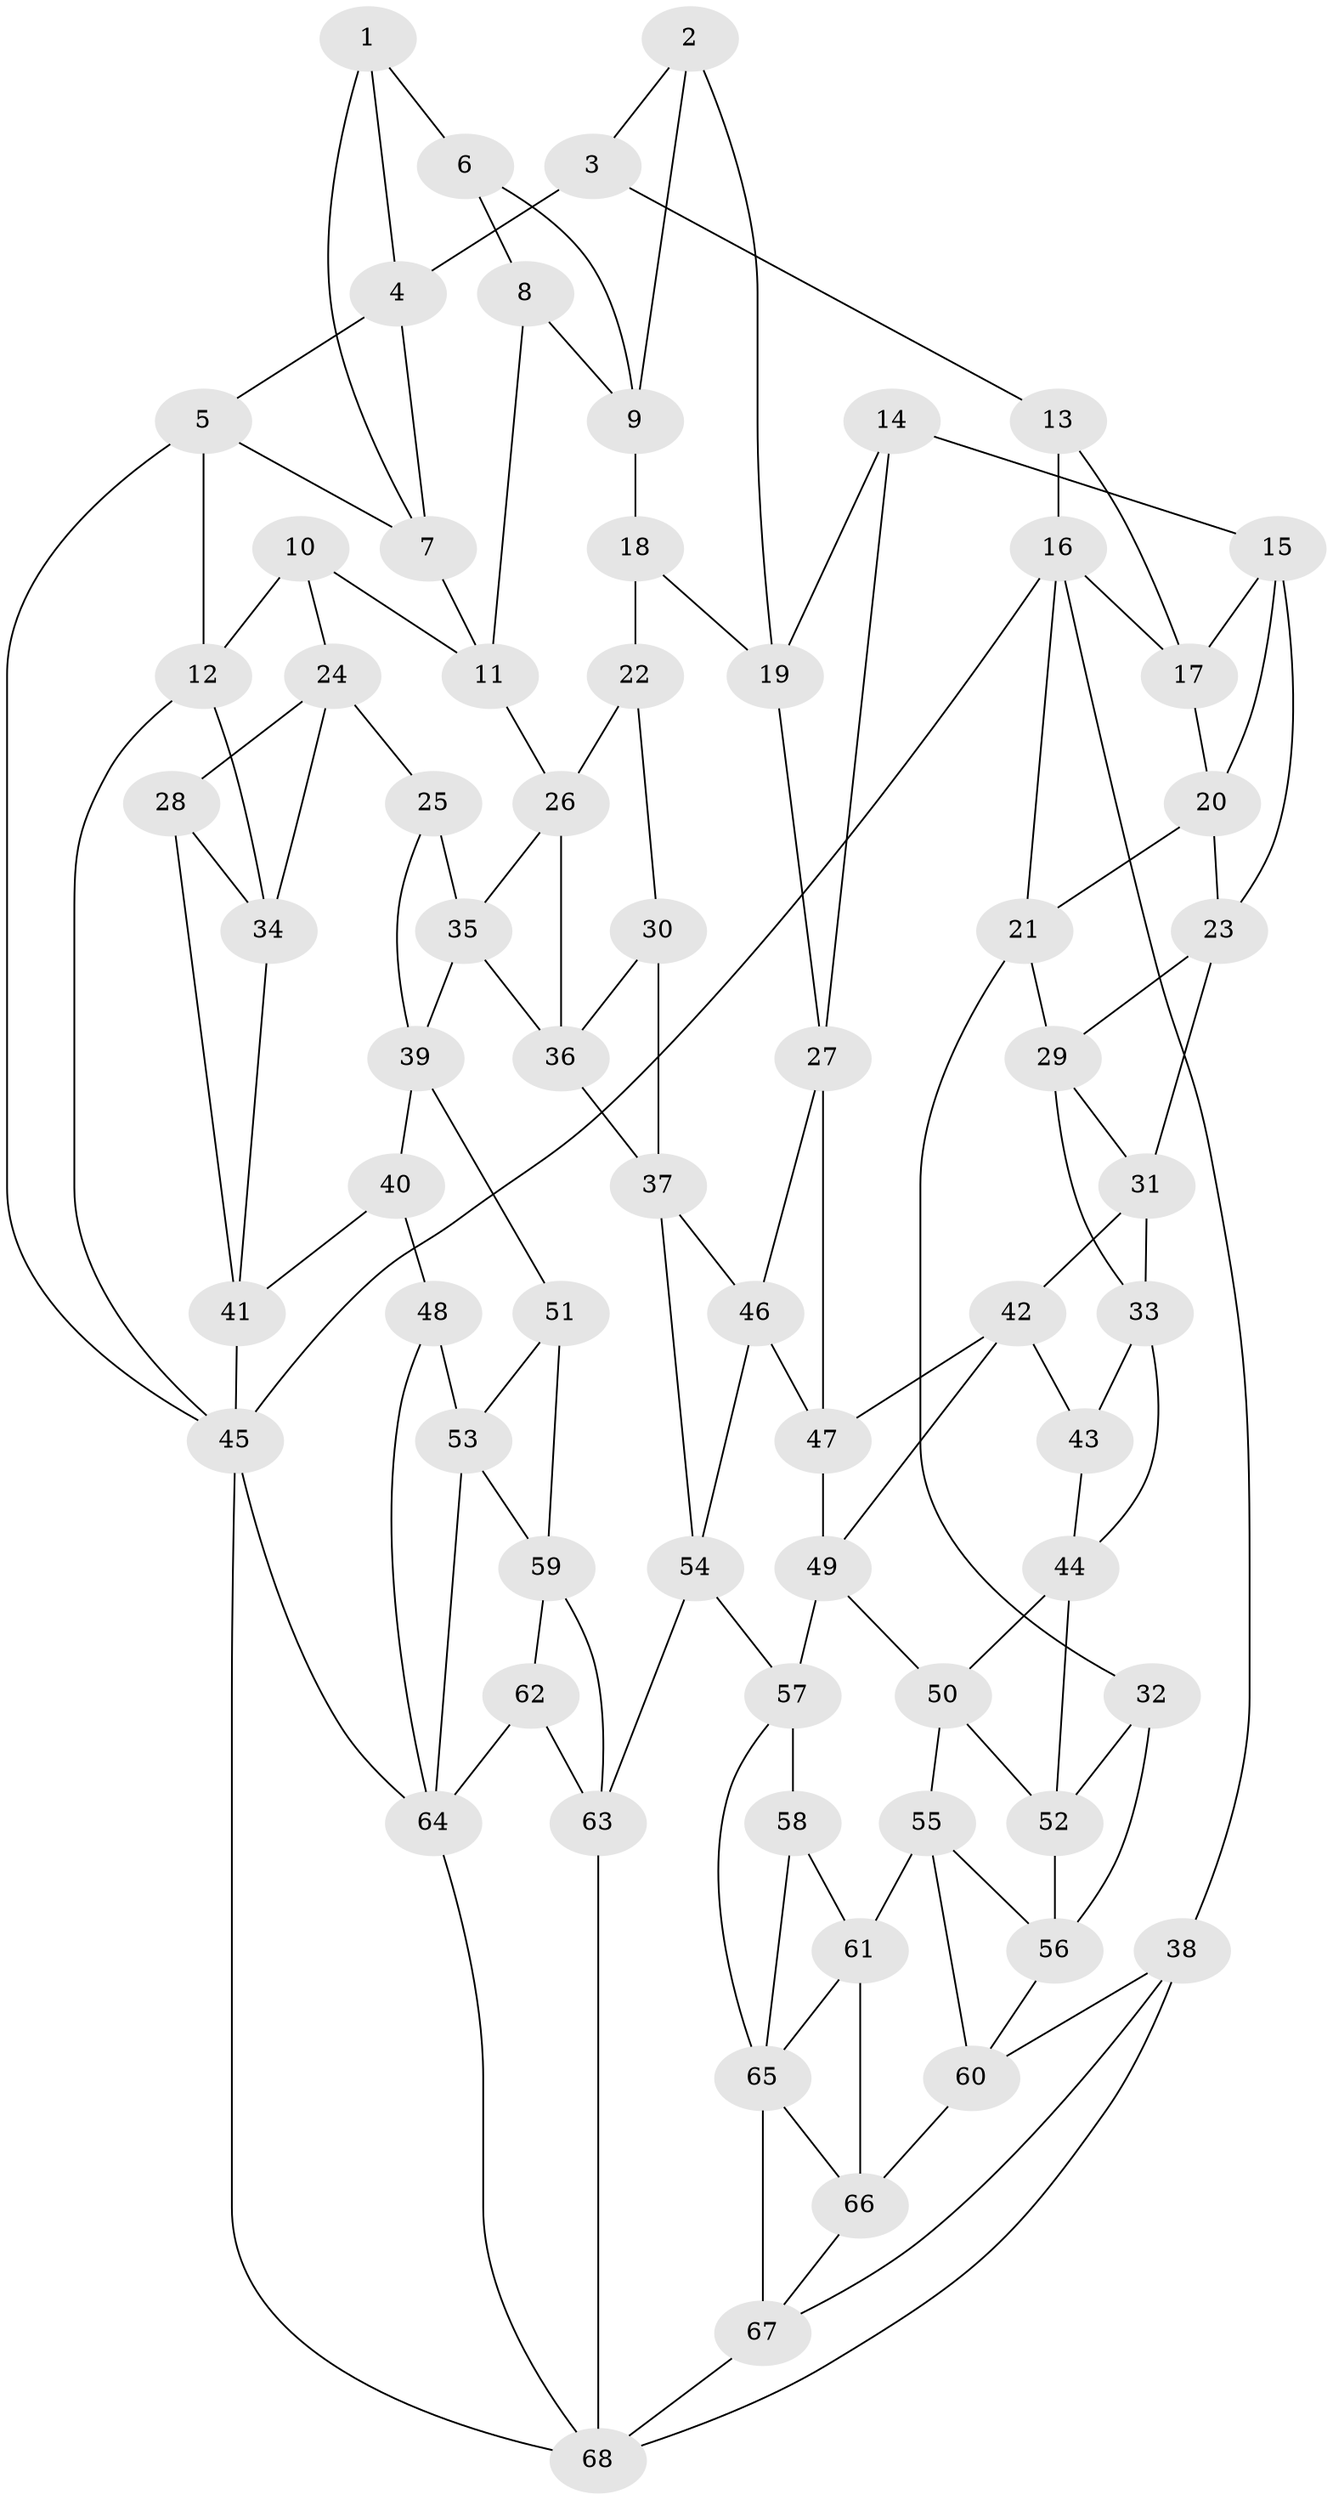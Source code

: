 // original degree distribution, {3: 0.022222222222222223, 4: 0.2222222222222222, 5: 0.5407407407407407, 6: 0.21481481481481482}
// Generated by graph-tools (version 1.1) at 2025/03/03/09/25 03:03:18]
// undirected, 68 vertices, 129 edges
graph export_dot {
graph [start="1"]
  node [color=gray90,style=filled];
  1;
  2;
  3;
  4;
  5;
  6;
  7;
  8;
  9;
  10;
  11;
  12;
  13;
  14;
  15;
  16;
  17;
  18;
  19;
  20;
  21;
  22;
  23;
  24;
  25;
  26;
  27;
  28;
  29;
  30;
  31;
  32;
  33;
  34;
  35;
  36;
  37;
  38;
  39;
  40;
  41;
  42;
  43;
  44;
  45;
  46;
  47;
  48;
  49;
  50;
  51;
  52;
  53;
  54;
  55;
  56;
  57;
  58;
  59;
  60;
  61;
  62;
  63;
  64;
  65;
  66;
  67;
  68;
  1 -- 4 [weight=1.0];
  1 -- 6 [weight=1.0];
  1 -- 7 [weight=1.0];
  2 -- 3 [weight=1.0];
  2 -- 9 [weight=1.0];
  2 -- 19 [weight=1.0];
  3 -- 4 [weight=1.0];
  3 -- 13 [weight=1.0];
  4 -- 5 [weight=1.0];
  4 -- 7 [weight=1.0];
  5 -- 7 [weight=1.0];
  5 -- 12 [weight=1.0];
  5 -- 45 [weight=1.0];
  6 -- 8 [weight=1.0];
  6 -- 9 [weight=1.0];
  7 -- 11 [weight=1.0];
  8 -- 9 [weight=1.0];
  8 -- 11 [weight=1.0];
  9 -- 18 [weight=1.0];
  10 -- 11 [weight=1.0];
  10 -- 12 [weight=1.0];
  10 -- 24 [weight=1.0];
  11 -- 26 [weight=1.0];
  12 -- 34 [weight=1.0];
  12 -- 45 [weight=1.0];
  13 -- 16 [weight=1.0];
  13 -- 17 [weight=1.0];
  14 -- 15 [weight=1.0];
  14 -- 19 [weight=1.0];
  14 -- 27 [weight=1.0];
  15 -- 17 [weight=1.0];
  15 -- 20 [weight=1.0];
  15 -- 23 [weight=1.0];
  16 -- 17 [weight=1.0];
  16 -- 21 [weight=1.0];
  16 -- 38 [weight=1.0];
  16 -- 45 [weight=1.0];
  17 -- 20 [weight=1.0];
  18 -- 19 [weight=1.0];
  18 -- 22 [weight=2.0];
  19 -- 27 [weight=1.0];
  20 -- 21 [weight=1.0];
  20 -- 23 [weight=1.0];
  21 -- 29 [weight=1.0];
  21 -- 32 [weight=1.0];
  22 -- 26 [weight=1.0];
  22 -- 30 [weight=1.0];
  23 -- 29 [weight=1.0];
  23 -- 31 [weight=1.0];
  24 -- 25 [weight=1.0];
  24 -- 28 [weight=1.0];
  24 -- 34 [weight=1.0];
  25 -- 35 [weight=1.0];
  25 -- 39 [weight=1.0];
  26 -- 35 [weight=1.0];
  26 -- 36 [weight=1.0];
  27 -- 46 [weight=1.0];
  27 -- 47 [weight=1.0];
  28 -- 34 [weight=1.0];
  28 -- 41 [weight=1.0];
  29 -- 31 [weight=1.0];
  29 -- 33 [weight=1.0];
  30 -- 36 [weight=1.0];
  30 -- 37 [weight=1.0];
  31 -- 33 [weight=1.0];
  31 -- 42 [weight=1.0];
  32 -- 52 [weight=1.0];
  32 -- 56 [weight=1.0];
  33 -- 43 [weight=1.0];
  33 -- 44 [weight=1.0];
  34 -- 41 [weight=1.0];
  35 -- 36 [weight=1.0];
  35 -- 39 [weight=1.0];
  36 -- 37 [weight=1.0];
  37 -- 46 [weight=1.0];
  37 -- 54 [weight=1.0];
  38 -- 60 [weight=1.0];
  38 -- 67 [weight=1.0];
  38 -- 68 [weight=1.0];
  39 -- 40 [weight=1.0];
  39 -- 51 [weight=1.0];
  40 -- 41 [weight=1.0];
  40 -- 48 [weight=2.0];
  41 -- 45 [weight=1.0];
  42 -- 43 [weight=1.0];
  42 -- 47 [weight=1.0];
  42 -- 49 [weight=1.0];
  43 -- 44 [weight=1.0];
  44 -- 50 [weight=1.0];
  44 -- 52 [weight=1.0];
  45 -- 64 [weight=1.0];
  45 -- 68 [weight=1.0];
  46 -- 47 [weight=1.0];
  46 -- 54 [weight=1.0];
  47 -- 49 [weight=1.0];
  48 -- 53 [weight=1.0];
  48 -- 64 [weight=1.0];
  49 -- 50 [weight=1.0];
  49 -- 57 [weight=1.0];
  50 -- 52 [weight=1.0];
  50 -- 55 [weight=1.0];
  51 -- 53 [weight=1.0];
  51 -- 59 [weight=1.0];
  52 -- 56 [weight=1.0];
  53 -- 59 [weight=1.0];
  53 -- 64 [weight=1.0];
  54 -- 57 [weight=1.0];
  54 -- 63 [weight=1.0];
  55 -- 56 [weight=1.0];
  55 -- 60 [weight=1.0];
  55 -- 61 [weight=1.0];
  56 -- 60 [weight=1.0];
  57 -- 58 [weight=1.0];
  57 -- 65 [weight=1.0];
  58 -- 61 [weight=1.0];
  58 -- 65 [weight=1.0];
  59 -- 62 [weight=1.0];
  59 -- 63 [weight=1.0];
  60 -- 66 [weight=1.0];
  61 -- 65 [weight=1.0];
  61 -- 66 [weight=1.0];
  62 -- 63 [weight=1.0];
  62 -- 64 [weight=1.0];
  63 -- 68 [weight=1.0];
  64 -- 68 [weight=1.0];
  65 -- 66 [weight=1.0];
  65 -- 67 [weight=2.0];
  66 -- 67 [weight=1.0];
  67 -- 68 [weight=1.0];
}
